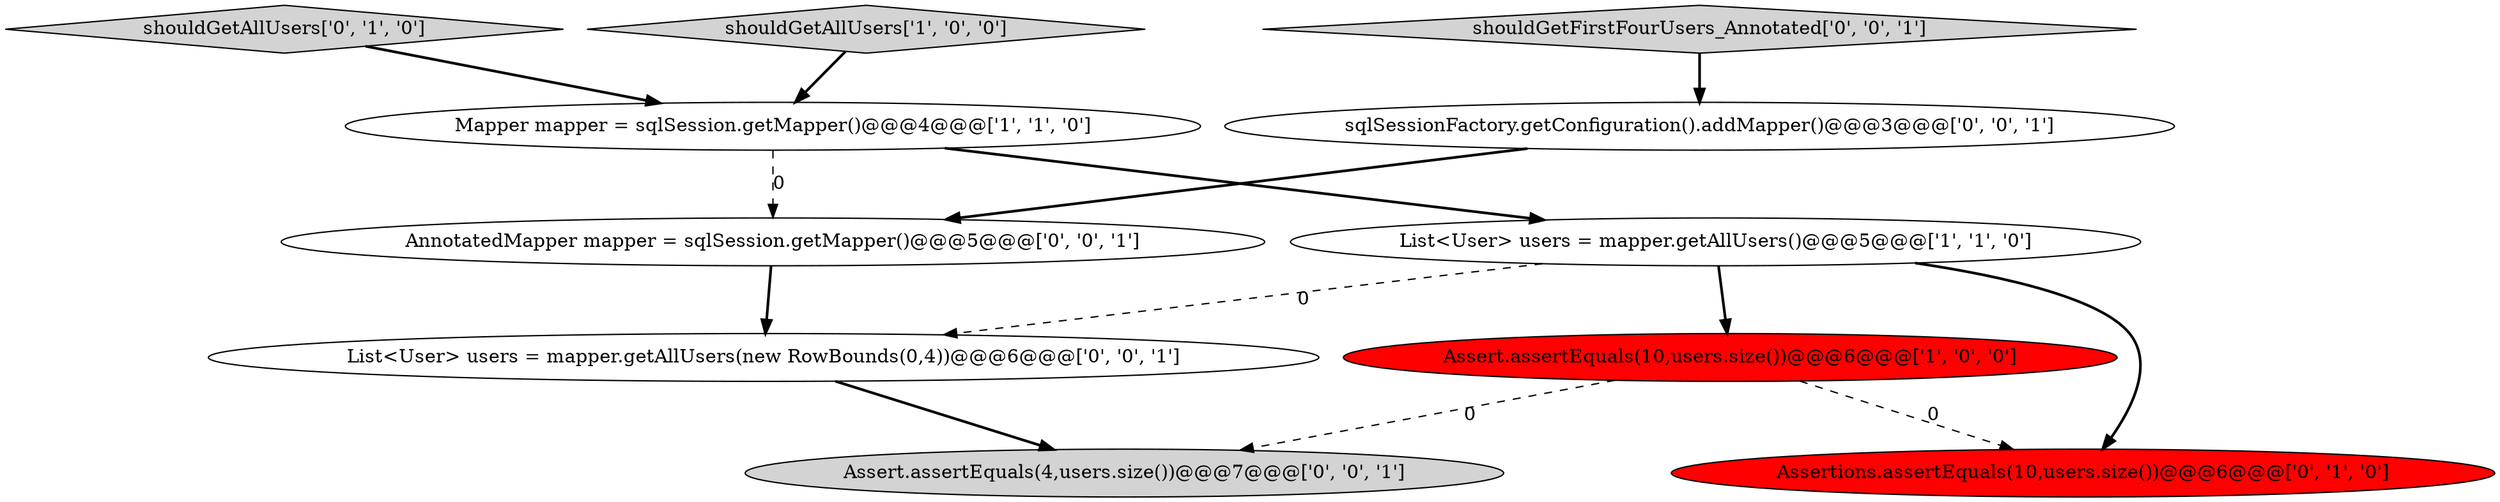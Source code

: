 digraph {
3 [style = filled, label = "Assert.assertEquals(10,users.size())@@@6@@@['1', '0', '0']", fillcolor = red, shape = ellipse image = "AAA1AAABBB1BBB"];
9 [style = filled, label = "Assert.assertEquals(4,users.size())@@@7@@@['0', '0', '1']", fillcolor = lightgray, shape = ellipse image = "AAA0AAABBB3BBB"];
7 [style = filled, label = "AnnotatedMapper mapper = sqlSession.getMapper()@@@5@@@['0', '0', '1']", fillcolor = white, shape = ellipse image = "AAA0AAABBB3BBB"];
2 [style = filled, label = "shouldGetAllUsers['1', '0', '0']", fillcolor = lightgray, shape = diamond image = "AAA0AAABBB1BBB"];
1 [style = filled, label = "List<User> users = mapper.getAllUsers()@@@5@@@['1', '1', '0']", fillcolor = white, shape = ellipse image = "AAA0AAABBB1BBB"];
5 [style = filled, label = "shouldGetAllUsers['0', '1', '0']", fillcolor = lightgray, shape = diamond image = "AAA0AAABBB2BBB"];
0 [style = filled, label = "Mapper mapper = sqlSession.getMapper()@@@4@@@['1', '1', '0']", fillcolor = white, shape = ellipse image = "AAA0AAABBB1BBB"];
8 [style = filled, label = "shouldGetFirstFourUsers_Annotated['0', '0', '1']", fillcolor = lightgray, shape = diamond image = "AAA0AAABBB3BBB"];
6 [style = filled, label = "List<User> users = mapper.getAllUsers(new RowBounds(0,4))@@@6@@@['0', '0', '1']", fillcolor = white, shape = ellipse image = "AAA0AAABBB3BBB"];
4 [style = filled, label = "Assertions.assertEquals(10,users.size())@@@6@@@['0', '1', '0']", fillcolor = red, shape = ellipse image = "AAA1AAABBB2BBB"];
10 [style = filled, label = "sqlSessionFactory.getConfiguration().addMapper()@@@3@@@['0', '0', '1']", fillcolor = white, shape = ellipse image = "AAA0AAABBB3BBB"];
1->3 [style = bold, label=""];
8->10 [style = bold, label=""];
1->4 [style = bold, label=""];
2->0 [style = bold, label=""];
6->9 [style = bold, label=""];
5->0 [style = bold, label=""];
0->7 [style = dashed, label="0"];
3->4 [style = dashed, label="0"];
3->9 [style = dashed, label="0"];
10->7 [style = bold, label=""];
0->1 [style = bold, label=""];
1->6 [style = dashed, label="0"];
7->6 [style = bold, label=""];
}
